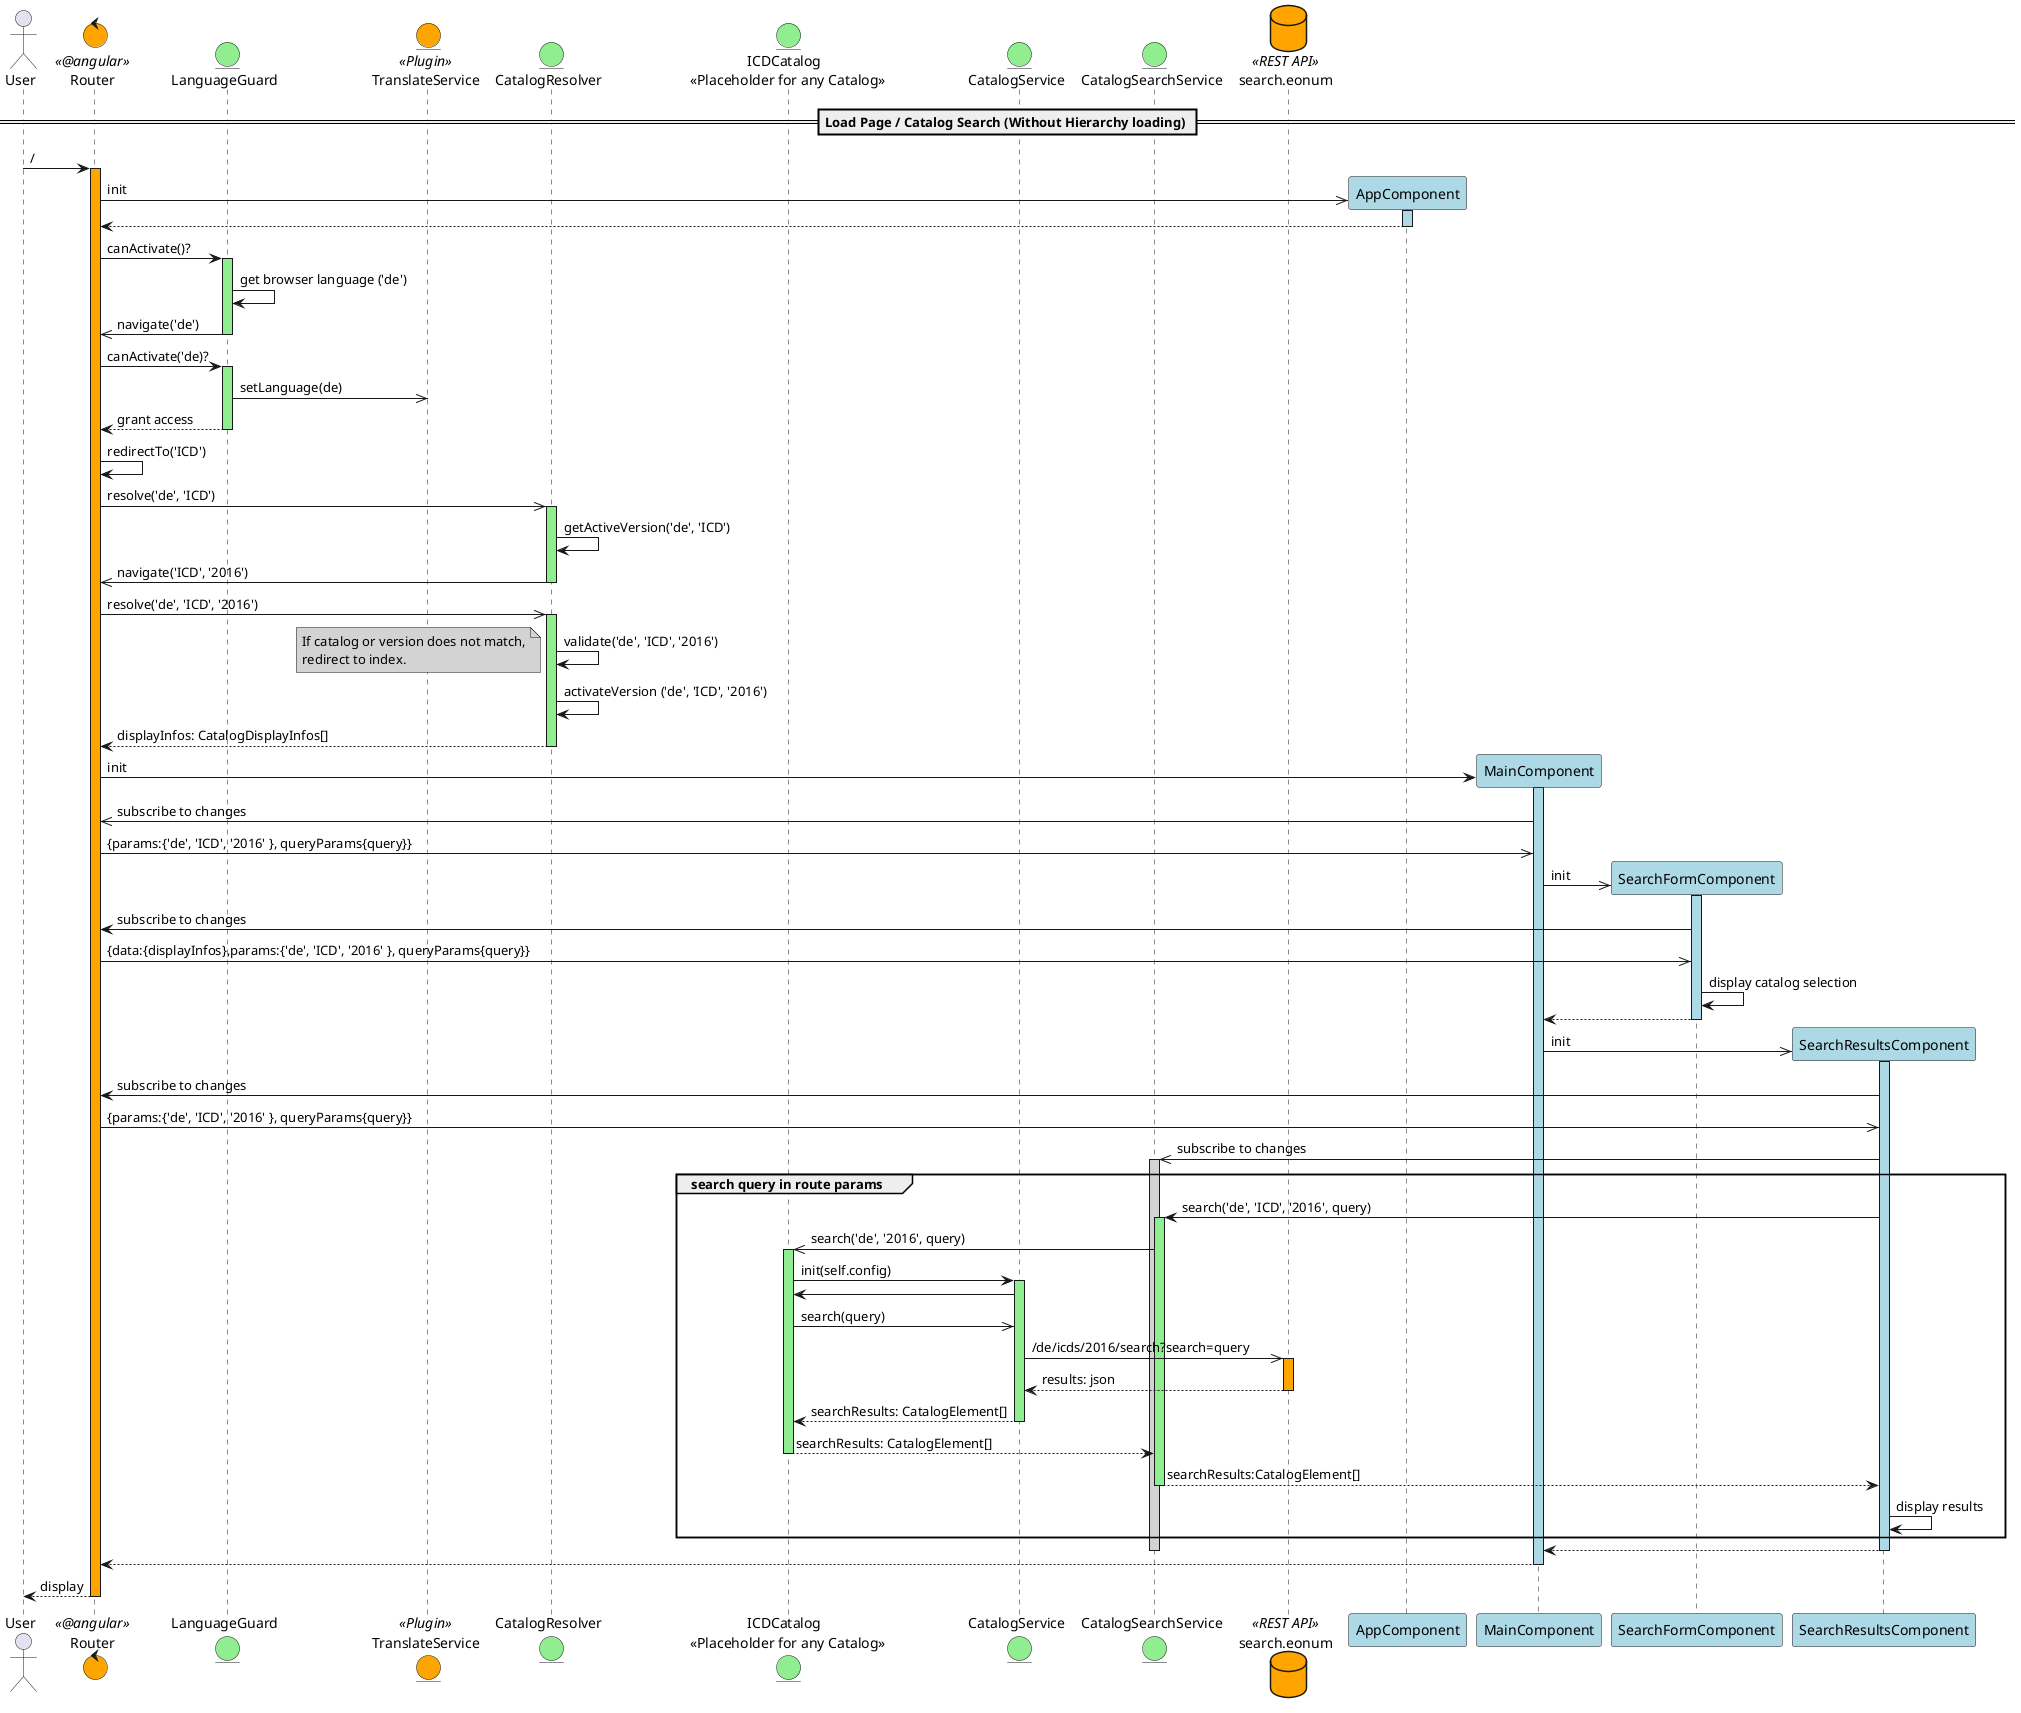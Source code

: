 
@startuml
actor User
control Router <<@angular>> #orange

entity LanguageGuard #lightgreen
entity TranslateService <<Plugin>> #orange
entity CatalogResolver #lightgreen
entity "ICDCatalog \n <<Placeholder for any Catalog>>" as ICD #lightgreen
entity CatalogService #lightgreen
entity CatalogSearchService as SearchService #lightgreen
database search.eonum <<REST API>> #orange
participant AppComponent #lightblue
participant MainComponent #lightblue
participant SearchFormComponent #lightblue
participant SearchResultsComponent as ResultsComp #lightblue

== Load Page / Catalog Search (Without Hierarchy loading) ==

User -> Router: /
activate Router #orange

create AppComponent
Router ->> AppComponent: init
activate AppComponent #lightblue
AppComponent --> Router
deactivate AppComponent

Router -> LanguageGuard: canActivate()?
activate LanguageGuard #lightgreen
LanguageGuard -> LanguageGuard: get browser language ('de')
LanguageGuard ->> Router: navigate('de')
deactivate LanguageGuard

Router -> LanguageGuard: canActivate('de)?

activate LanguageGuard #lightgreen
LanguageGuard ->> TranslateService: setLanguage(de)
LanguageGuard --> Router: grant access
deactivate LanguageGuard

Router -> Router: redirectTo('ICD')
Router ->> CatalogResolver: resolve('de', 'ICD')

activate CatalogResolver #lightgreen
CatalogResolver -> CatalogResolver: getActiveVersion('de', 'ICD')
CatalogResolver ->> Router: navigate('ICD', '2016')
deactivate CatalogResolver

Router ->> CatalogResolver: resolve('de', 'ICD', '2016')

activate CatalogResolver #lightgreen
CatalogResolver -> CatalogResolver: validate('de', 'ICD', '2016')

note left #lightgrey
    If catalog or version does not match,
    redirect to index.
end note

CatalogResolver -> CatalogResolver: activateVersion ('de', 'ICD', '2016')
CatalogResolver --> Router: displayInfos: CatalogDisplayInfos[]


deactivate CatalogResolver

create MainComponent
Router -> MainComponent: init
activate MainComponent #lightblue

MainComponent ->> Router: subscribe to changes
Router ->> MainComponent: {params:{'de', 'ICD', '2016' }, queryParams{query}}

create SearchFormComponent
MainComponent ->> SearchFormComponent: init
activate SearchFormComponent #lightblue

SearchFormComponent -> Router: subscribe to changes
Router ->> SearchFormComponent: {data:{displayInfos},params:{'de', 'ICD', '2016' }, queryParams{query}}
SearchFormComponent -> SearchFormComponent: display catalog selection
SearchFormComponent --> MainComponent
deactivate SearchFormComponent

create ResultsComp
MainComponent ->> ResultsComp : init
activate ResultsComp  #lightblue

ResultsComp -> Router: subscribe to changes
Router ->> ResultsComp: {params:{'de', 'ICD', '2016' }, queryParams{query}}

ResultsComp  ->> SearchService: subscribe to changes
activate SearchService #lightgrey

group search query in route params

    ResultsComp  -> SearchService: search('de', 'ICD', '2016', query)
    activate SearchService #lightgreen

    SearchService ->> ICD: search('de', '2016', query)
    activate ICD #lightgreen
    ICD -> CatalogService: init(self.config)
    activate CatalogService #lightgreen
    CatalogService -> ICD
    ICD ->> CatalogService: search(query)
    CatalogService ->> search.eonum : /de/icds/2016/search?search=query

    activate search.eonum #orange
    search.eonum --> CatalogService: results: json
    deactivate search.eonum

    CatalogService --> ICD: searchResults: CatalogElement[]
    deactivate CatalogService

    ICD --> SearchService: searchResults: CatalogElement[]
    deactivate ICD

    SearchService --> ResultsComp: searchResults:CatalogElement[]
    deactivate SearchService #lightgreen
    ResultsComp  -> ResultsComp : display results

end

ResultsComp --> MainComponent
deactivate ResultsComp

deactivate SearchService

MainComponent --> Router
deactivate MainComponent

Router --> User: display
deactivate Router
@enduml


-------------------------



newpage

== Change Catalog and/or Version, or submit a search query ==

User -> SearchFormComponent: submit catalog or version selection or enter search query, e.g ICD10-GM-2016

activate SearchFormComponent #lightblue
SearchFormComponent --> Router: navigate to 'icds/ICD10-GM-2016;query=query'
deactivate SearchFormComponent

activate Router #orange

Router ->> CatalogResolver: resolve(icds, ICD10-GM-2016)
activate CatalogResolver #lightgreen

CatalogResolver -> CatalogResolver: resolve(icds)

CatalogResolver ->> SwissDrgCatalog: activateVersion(ICD10-GM-2016)

activate SwissDrgCatalog #lightgreen

note left of CatalogResolver #lightgrey
    Catalog and Version match
    (navigated with button)
end note

note over SwissDrgCatalog #lightgrey
    versions are saved
end note

SwissDrgCatalog --> CatalogResolver: success

deactivate SwissDrgCatalog

CatalogResolver --> Router: ICDCatalog: Catalog

deactivate CatalogResolver #lightgreen

Router ->> SearchMainComponent: data:{ICDCatalog}, params:{query?}
activate SearchMainComponent #lightblue

group search query in route params
    SearchMainComponent ->> SwissDrgCatalog: search(query)
    activate SwissDrgCatalog #lightgreen
    SwissDrgCatalog ->> CatalogService: search(query, icds)

    activate CatalogService #lightgreen
    CatalogService ->> search.eonum : /de/icds/ICD10-GM-2016/search?search=query

    activate search.eonum #orange
    search.eonum --> CatalogService: results: json
    deactivate search.eonum

    CatalogService --> SwissDrgCatalog: searchResults: CatalogElement[]
    deactivate CatalogService

    SwissDrgCatalog --> SearchMainComponent: searchResults: CatalogElement[]
    deactivate SwissDrgCatalog

    SearchMainComponent -> ResultsComp : searchResults: CatalogElement[]
    activate ResultsComp  #lightblue
    ResultsComp  -> ResultsComp : display results or message
    ResultsComp  --> SearchMainComponent
    deactivate ResultsComp

end

SearchMainComponent -> SearchFormComponent: ICDCatalog:Catalog
activate SearchFormComponent #lightblue
SearchFormComponent -> SearchFormComponent: mark icd & display query
SearchFormComponent --> SearchMainComponent
deactivate SearchFormComponent

SearchMainComponent --> Router
deactivate SearchMainComponent

Router --> User: display
deactivate Router

newpage

== Change Language ==
User -> AppComponent: select language, e.g. french
activate AppComponent #lightblue

AppComponent -> CatalogResolver: get route parameter to active catalog
activate CatalogResolver #lightgreen
CatalogResolver -> SwissDrgCatalog: getActiveVersion

activate SwissDrgCatalog #lightgreen
SwissDrgCatalog --> CatalogResolver: 'ICD10-GM-2016'
deactivate SwissDrgCatalog

CatalogResolver --> AppComponent: ['icds', 'ICD10-GM-2016']
deactivate CatalogResolver

AppComponent -> Router: navigate to '/fr/icds/ICD10-GM-2016' (ignore query)
deactivate AppComponent

activate Router #orange
Router -> LanguageGuard: canActivate(fr)?

activate LanguageGuard #lightgreen
LanguageGuard -> TranslateService: setLanguage(fr)
LanguageGuard --> Router: grant access
deactivate LanguageGuard

Router ->> CatalogResolver: resolve(icds, ICD10-GM-2016)
activate CatalogResolver #lightgreen

CatalogResolver -> CatalogResolver: resolve(icds)

CatalogResolver ->> SwissDrgCatalog: activateVersion(ICD10-GM-2016)

activate SwissDrgCatalog #lightgreen

note left of CatalogResolver #lightgrey
    Catalog and Version match
    (navigated from valid catalog version)
end note

note over SwissDrgCatalog #lightgrey
    versions are saved
end note

SwissDrgCatalog --> CatalogResolver: success

deactivate SwissDrgCatalog

CatalogResolver --> Router: ICDCatalog: Catalog

deactivate CatalogResolver

Router -> SearchMainComponent: data:{ICDCatalog}, params: {}

activate SearchMainComponent #lightblue
SearchMainComponent -> SearchFormComponent: ICDCatalog:Catalog

activate SearchFormComponent #lightblue
SearchFormComponent -> SearchFormComponent: mark icd & display query
SearchFormComponent --> SearchMainComponent
deactivate SearchFormComponent

SearchMainComponent --> Router
deactivate SearchMainComponent

Router --> User: display
deactivate Router


